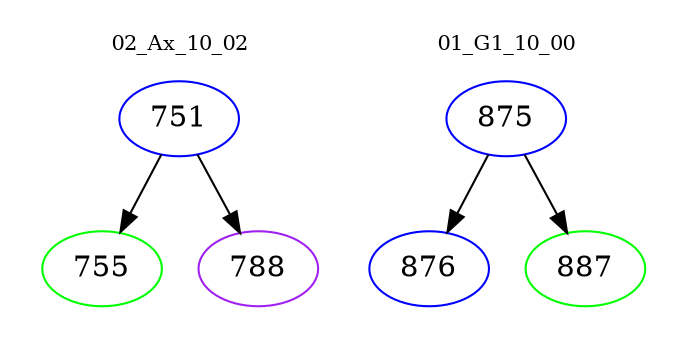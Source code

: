 digraph{
subgraph cluster_0 {
color = white
label = "02_Ax_10_02";
fontsize=10;
T0_751 [label="751", color="blue"]
T0_751 -> T0_755 [color="black"]
T0_755 [label="755", color="green"]
T0_751 -> T0_788 [color="black"]
T0_788 [label="788", color="purple"]
}
subgraph cluster_1 {
color = white
label = "01_G1_10_00";
fontsize=10;
T1_875 [label="875", color="blue"]
T1_875 -> T1_876 [color="black"]
T1_876 [label="876", color="blue"]
T1_875 -> T1_887 [color="black"]
T1_887 [label="887", color="green"]
}
}

